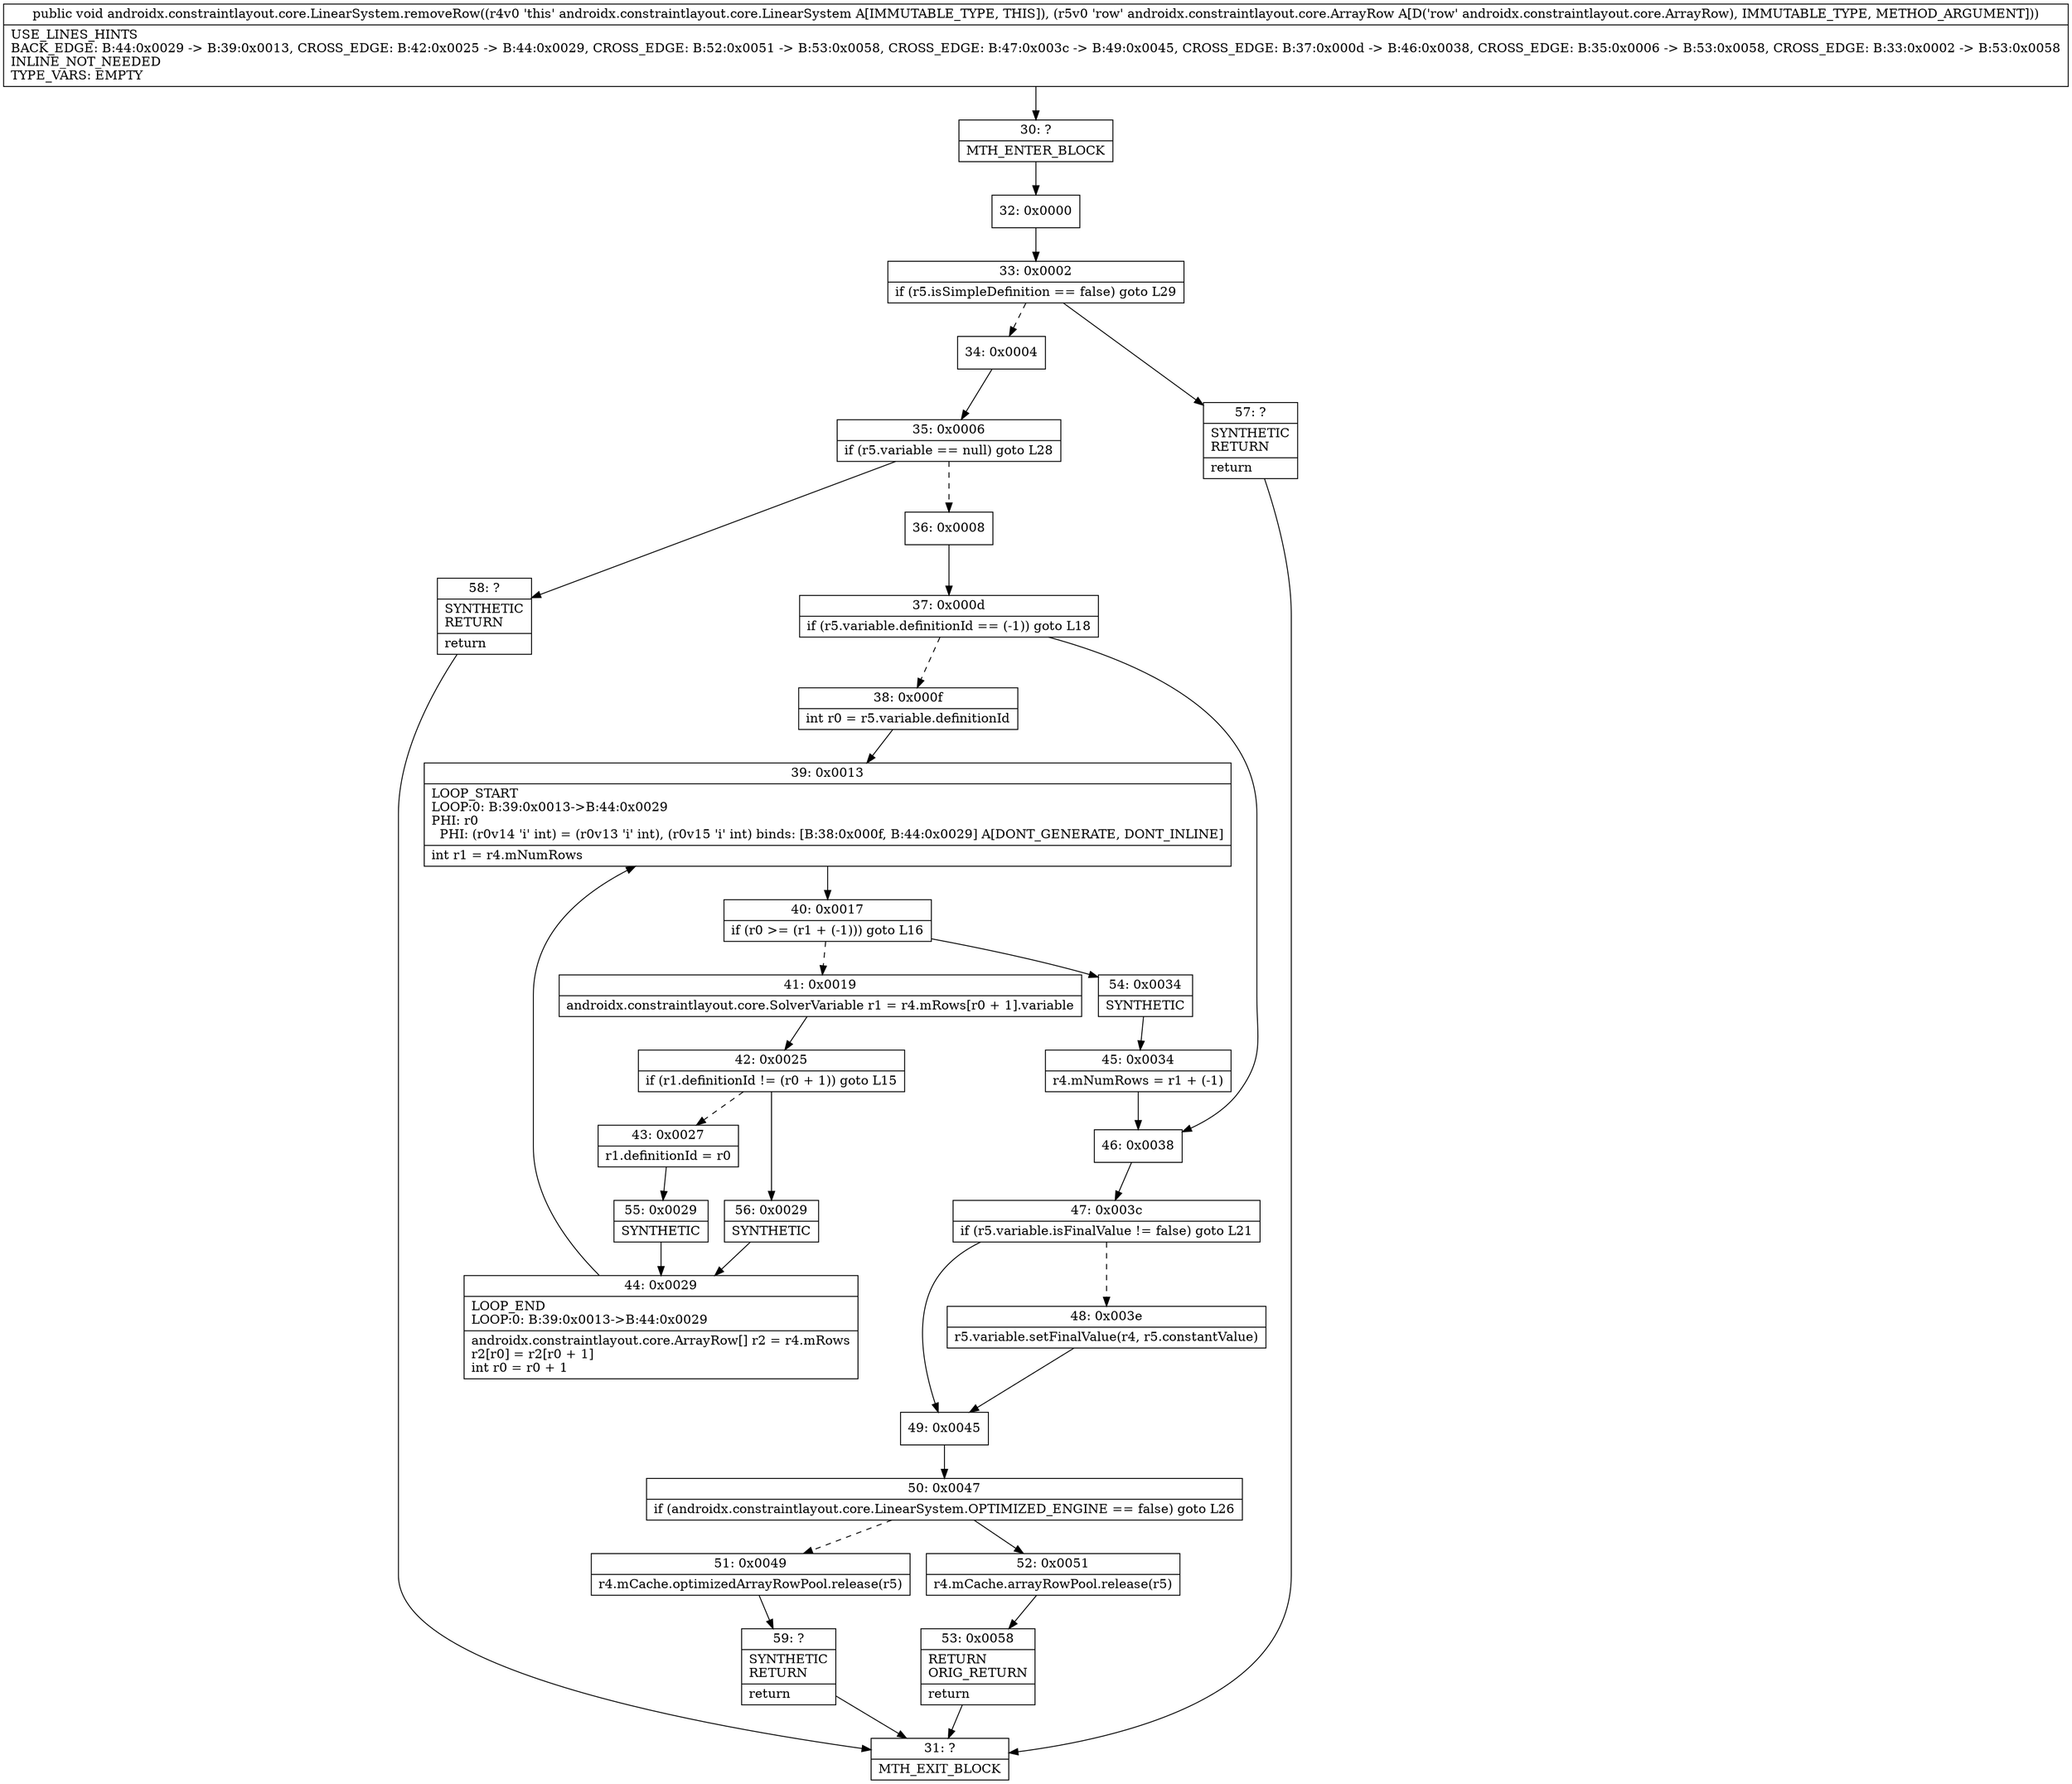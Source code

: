 digraph "CFG forandroidx.constraintlayout.core.LinearSystem.removeRow(Landroidx\/constraintlayout\/core\/ArrayRow;)V" {
Node_30 [shape=record,label="{30\:\ ?|MTH_ENTER_BLOCK\l}"];
Node_32 [shape=record,label="{32\:\ 0x0000}"];
Node_33 [shape=record,label="{33\:\ 0x0002|if (r5.isSimpleDefinition == false) goto L29\l}"];
Node_34 [shape=record,label="{34\:\ 0x0004}"];
Node_35 [shape=record,label="{35\:\ 0x0006|if (r5.variable == null) goto L28\l}"];
Node_36 [shape=record,label="{36\:\ 0x0008}"];
Node_37 [shape=record,label="{37\:\ 0x000d|if (r5.variable.definitionId == (\-1)) goto L18\l}"];
Node_38 [shape=record,label="{38\:\ 0x000f|int r0 = r5.variable.definitionId\l}"];
Node_39 [shape=record,label="{39\:\ 0x0013|LOOP_START\lLOOP:0: B:39:0x0013\-\>B:44:0x0029\lPHI: r0 \l  PHI: (r0v14 'i' int) = (r0v13 'i' int), (r0v15 'i' int) binds: [B:38:0x000f, B:44:0x0029] A[DONT_GENERATE, DONT_INLINE]\l|int r1 = r4.mNumRows\l}"];
Node_40 [shape=record,label="{40\:\ 0x0017|if (r0 \>= (r1 + (\-1))) goto L16\l}"];
Node_41 [shape=record,label="{41\:\ 0x0019|androidx.constraintlayout.core.SolverVariable r1 = r4.mRows[r0 + 1].variable\l}"];
Node_42 [shape=record,label="{42\:\ 0x0025|if (r1.definitionId != (r0 + 1)) goto L15\l}"];
Node_43 [shape=record,label="{43\:\ 0x0027|r1.definitionId = r0\l}"];
Node_55 [shape=record,label="{55\:\ 0x0029|SYNTHETIC\l}"];
Node_44 [shape=record,label="{44\:\ 0x0029|LOOP_END\lLOOP:0: B:39:0x0013\-\>B:44:0x0029\l|androidx.constraintlayout.core.ArrayRow[] r2 = r4.mRows\lr2[r0] = r2[r0 + 1]\lint r0 = r0 + 1\l}"];
Node_56 [shape=record,label="{56\:\ 0x0029|SYNTHETIC\l}"];
Node_54 [shape=record,label="{54\:\ 0x0034|SYNTHETIC\l}"];
Node_45 [shape=record,label="{45\:\ 0x0034|r4.mNumRows = r1 + (\-1)\l}"];
Node_46 [shape=record,label="{46\:\ 0x0038}"];
Node_47 [shape=record,label="{47\:\ 0x003c|if (r5.variable.isFinalValue != false) goto L21\l}"];
Node_48 [shape=record,label="{48\:\ 0x003e|r5.variable.setFinalValue(r4, r5.constantValue)\l}"];
Node_49 [shape=record,label="{49\:\ 0x0045}"];
Node_50 [shape=record,label="{50\:\ 0x0047|if (androidx.constraintlayout.core.LinearSystem.OPTIMIZED_ENGINE == false) goto L26\l}"];
Node_51 [shape=record,label="{51\:\ 0x0049|r4.mCache.optimizedArrayRowPool.release(r5)\l}"];
Node_59 [shape=record,label="{59\:\ ?|SYNTHETIC\lRETURN\l|return\l}"];
Node_31 [shape=record,label="{31\:\ ?|MTH_EXIT_BLOCK\l}"];
Node_52 [shape=record,label="{52\:\ 0x0051|r4.mCache.arrayRowPool.release(r5)\l}"];
Node_53 [shape=record,label="{53\:\ 0x0058|RETURN\lORIG_RETURN\l|return\l}"];
Node_58 [shape=record,label="{58\:\ ?|SYNTHETIC\lRETURN\l|return\l}"];
Node_57 [shape=record,label="{57\:\ ?|SYNTHETIC\lRETURN\l|return\l}"];
MethodNode[shape=record,label="{public void androidx.constraintlayout.core.LinearSystem.removeRow((r4v0 'this' androidx.constraintlayout.core.LinearSystem A[IMMUTABLE_TYPE, THIS]), (r5v0 'row' androidx.constraintlayout.core.ArrayRow A[D('row' androidx.constraintlayout.core.ArrayRow), IMMUTABLE_TYPE, METHOD_ARGUMENT]))  | USE_LINES_HINTS\lBACK_EDGE: B:44:0x0029 \-\> B:39:0x0013, CROSS_EDGE: B:42:0x0025 \-\> B:44:0x0029, CROSS_EDGE: B:52:0x0051 \-\> B:53:0x0058, CROSS_EDGE: B:47:0x003c \-\> B:49:0x0045, CROSS_EDGE: B:37:0x000d \-\> B:46:0x0038, CROSS_EDGE: B:35:0x0006 \-\> B:53:0x0058, CROSS_EDGE: B:33:0x0002 \-\> B:53:0x0058\lINLINE_NOT_NEEDED\lTYPE_VARS: EMPTY\l}"];
MethodNode -> Node_30;Node_30 -> Node_32;
Node_32 -> Node_33;
Node_33 -> Node_34[style=dashed];
Node_33 -> Node_57;
Node_34 -> Node_35;
Node_35 -> Node_36[style=dashed];
Node_35 -> Node_58;
Node_36 -> Node_37;
Node_37 -> Node_38[style=dashed];
Node_37 -> Node_46;
Node_38 -> Node_39;
Node_39 -> Node_40;
Node_40 -> Node_41[style=dashed];
Node_40 -> Node_54;
Node_41 -> Node_42;
Node_42 -> Node_43[style=dashed];
Node_42 -> Node_56;
Node_43 -> Node_55;
Node_55 -> Node_44;
Node_44 -> Node_39;
Node_56 -> Node_44;
Node_54 -> Node_45;
Node_45 -> Node_46;
Node_46 -> Node_47;
Node_47 -> Node_48[style=dashed];
Node_47 -> Node_49;
Node_48 -> Node_49;
Node_49 -> Node_50;
Node_50 -> Node_51[style=dashed];
Node_50 -> Node_52;
Node_51 -> Node_59;
Node_59 -> Node_31;
Node_52 -> Node_53;
Node_53 -> Node_31;
Node_58 -> Node_31;
Node_57 -> Node_31;
}

